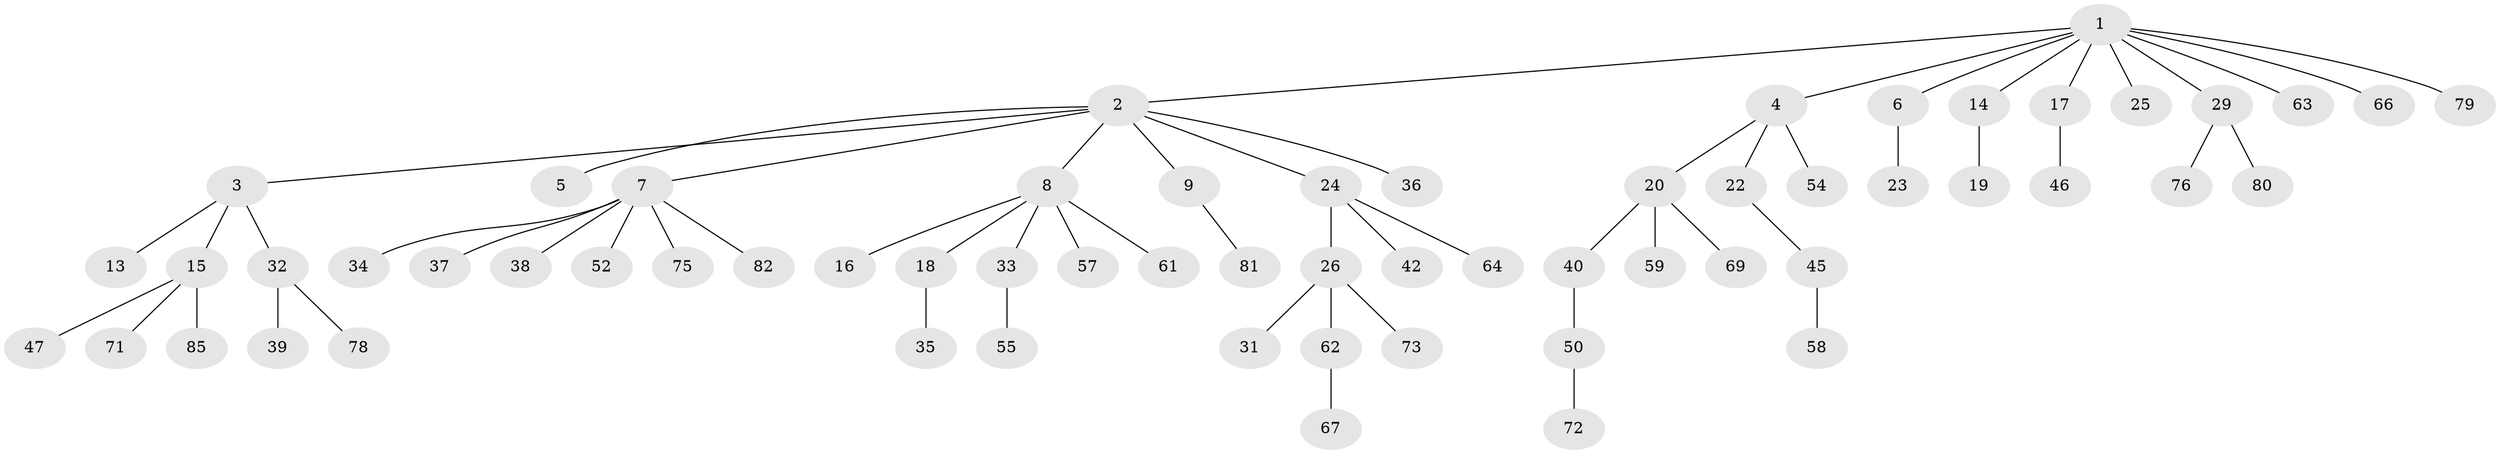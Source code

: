 // original degree distribution, {9: 0.022988505747126436, 4: 0.05747126436781609, 5: 0.04597701149425287, 1: 0.5402298850574713, 2: 0.22988505747126436, 3: 0.10344827586206896}
// Generated by graph-tools (version 1.1) at 2025/42/03/06/25 10:42:04]
// undirected, 62 vertices, 61 edges
graph export_dot {
graph [start="1"]
  node [color=gray90,style=filled];
  1 [super="+11"];
  2 [super="+21"];
  3 [super="+27"];
  4 [super="+84"];
  5;
  6;
  7 [super="+12"];
  8 [super="+10"];
  9 [super="+43"];
  13;
  14 [super="+41"];
  15 [super="+44"];
  16;
  17 [super="+28"];
  18;
  19;
  20 [super="+86"];
  22 [super="+68"];
  23 [super="+65"];
  24 [super="+56"];
  25 [super="+83"];
  26 [super="+30"];
  29 [super="+77"];
  31;
  32;
  33 [super="+49"];
  34;
  35;
  36 [super="+51"];
  37;
  38 [super="+74"];
  39;
  40 [super="+53"];
  42;
  45 [super="+48"];
  46;
  47;
  50 [super="+60"];
  52;
  54;
  55 [super="+70"];
  57;
  58;
  59;
  61;
  62;
  63;
  64;
  66;
  67 [super="+87"];
  69;
  71;
  72;
  73;
  75;
  76;
  78;
  79;
  80;
  81;
  82;
  85;
  1 -- 2;
  1 -- 4;
  1 -- 6;
  1 -- 14;
  1 -- 17;
  1 -- 25;
  1 -- 66;
  1 -- 79;
  1 -- 29;
  1 -- 63;
  2 -- 3;
  2 -- 5;
  2 -- 7;
  2 -- 8;
  2 -- 9;
  2 -- 24;
  2 -- 36;
  3 -- 13;
  3 -- 15;
  3 -- 32;
  4 -- 20;
  4 -- 22;
  4 -- 54;
  6 -- 23;
  7 -- 34;
  7 -- 37;
  7 -- 82;
  7 -- 52;
  7 -- 38;
  7 -- 75;
  8 -- 16;
  8 -- 18;
  8 -- 33;
  8 -- 61;
  8 -- 57;
  9 -- 81;
  14 -- 19;
  15 -- 47;
  15 -- 85;
  15 -- 71;
  17 -- 46;
  18 -- 35;
  20 -- 40;
  20 -- 59;
  20 -- 69;
  22 -- 45;
  24 -- 26;
  24 -- 42;
  24 -- 64;
  26 -- 73;
  26 -- 62;
  26 -- 31;
  29 -- 76;
  29 -- 80;
  32 -- 39;
  32 -- 78;
  33 -- 55;
  40 -- 50;
  45 -- 58;
  50 -- 72;
  62 -- 67;
}
